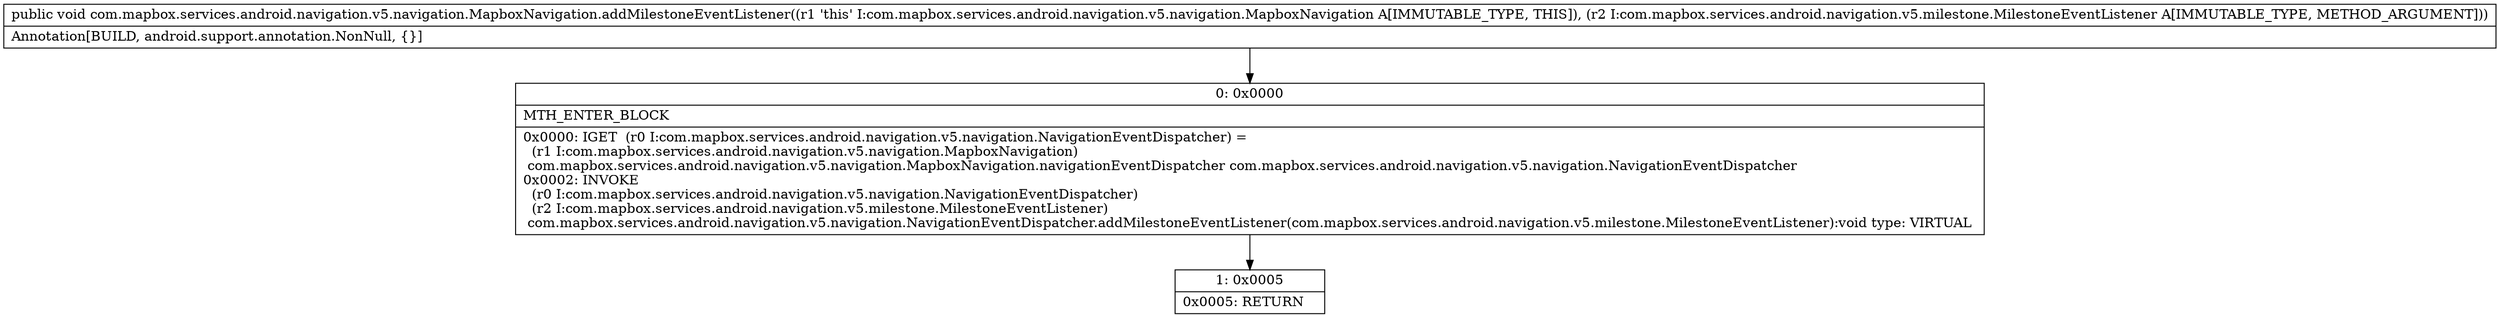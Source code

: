 digraph "CFG forcom.mapbox.services.android.navigation.v5.navigation.MapboxNavigation.addMilestoneEventListener(Lcom\/mapbox\/services\/android\/navigation\/v5\/milestone\/MilestoneEventListener;)V" {
Node_0 [shape=record,label="{0\:\ 0x0000|MTH_ENTER_BLOCK\l|0x0000: IGET  (r0 I:com.mapbox.services.android.navigation.v5.navigation.NavigationEventDispatcher) = \l  (r1 I:com.mapbox.services.android.navigation.v5.navigation.MapboxNavigation)\l com.mapbox.services.android.navigation.v5.navigation.MapboxNavigation.navigationEventDispatcher com.mapbox.services.android.navigation.v5.navigation.NavigationEventDispatcher \l0x0002: INVOKE  \l  (r0 I:com.mapbox.services.android.navigation.v5.navigation.NavigationEventDispatcher)\l  (r2 I:com.mapbox.services.android.navigation.v5.milestone.MilestoneEventListener)\l com.mapbox.services.android.navigation.v5.navigation.NavigationEventDispatcher.addMilestoneEventListener(com.mapbox.services.android.navigation.v5.milestone.MilestoneEventListener):void type: VIRTUAL \l}"];
Node_1 [shape=record,label="{1\:\ 0x0005|0x0005: RETURN   \l}"];
MethodNode[shape=record,label="{public void com.mapbox.services.android.navigation.v5.navigation.MapboxNavigation.addMilestoneEventListener((r1 'this' I:com.mapbox.services.android.navigation.v5.navigation.MapboxNavigation A[IMMUTABLE_TYPE, THIS]), (r2 I:com.mapbox.services.android.navigation.v5.milestone.MilestoneEventListener A[IMMUTABLE_TYPE, METHOD_ARGUMENT]))  | Annotation[BUILD, android.support.annotation.NonNull, \{\}]\l}"];
MethodNode -> Node_0;
Node_0 -> Node_1;
}

